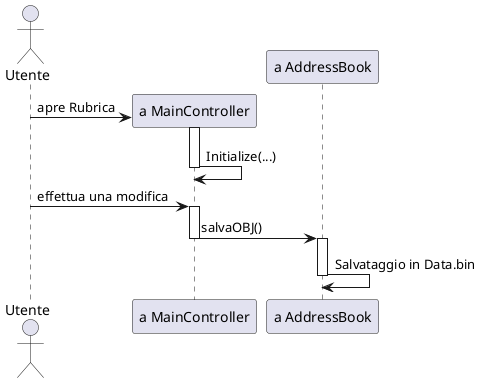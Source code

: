 @startuml
actor Utente
participant "a MainController" as MC
participant "a AddressBook" as R

Utente -> MC ** : apre Rubrica
activate MC
MC -> MC : Initialize(...)
deactivate MC
Utente -> MC : effettua una modifica
activate MC
MC -> R : salvaOBJ()
deactivate MC
activate R
R -> R : Salvataggio in Data.bin
deactivate R
@enduml